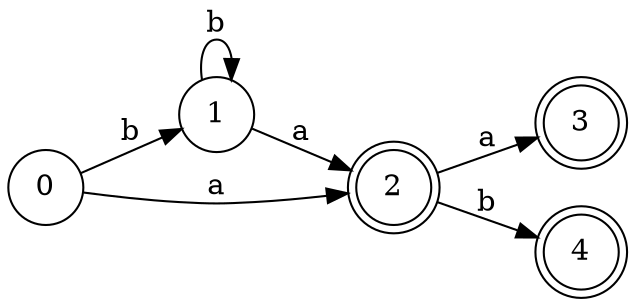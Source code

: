digraph DFA {
    rankdir=LR;
    size="10,7";
    node [shape = circle];
    
    // DFA States based on epsilon closures of NFA states
    S0 [label="0"];
    S1 [label="1"];
    S2 [label="2"];
    S3 [label="3"];
    S4 [label="4"];
    
    S2 [shape=doublecircle]; // Accepting state
    S3 [shape=doublecircle]; // Accepting state
    S4 [shape=doublecircle]; // Accepting state


    S0 -> S1 [label="b"];
    S0 -> S2 [label="a"];

    S1 -> S1 [label="b"];
    S1 -> S2 [label="a"];

    S2 -> S3 [label="a"];
    S2 -> S4 [label="b"];


}
